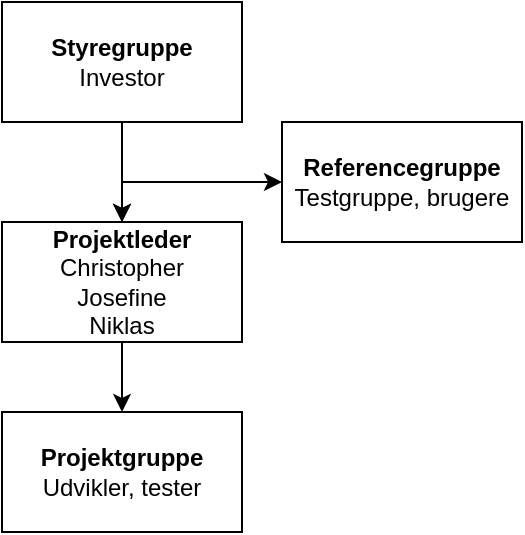 <mxfile version="13.0.7" type="github">
  <diagram id="AunSN8jirUo4fQzF3bQ8" name="Page-1">
    <mxGraphModel dx="946" dy="552" grid="1" gridSize="10" guides="1" tooltips="1" connect="1" arrows="1" fold="1" page="1" pageScale="1" pageWidth="827" pageHeight="1169" math="0" shadow="0">
      <root>
        <mxCell id="0" />
        <mxCell id="1" parent="0" />
        <mxCell id="mqvseYgeadqSDyIu-_Aa-3" value="" style="edgeStyle=orthogonalEdgeStyle;rounded=0;orthogonalLoop=1;jettySize=auto;html=1;" parent="1" source="mqvseYgeadqSDyIu-_Aa-1" target="mqvseYgeadqSDyIu-_Aa-2" edge="1">
          <mxGeometry relative="1" as="geometry" />
        </mxCell>
        <mxCell id="mqvseYgeadqSDyIu-_Aa-7" value="" style="edgeStyle=orthogonalEdgeStyle;rounded=0;orthogonalLoop=1;jettySize=auto;html=1;" parent="1" source="mqvseYgeadqSDyIu-_Aa-1" target="mqvseYgeadqSDyIu-_Aa-2" edge="1">
          <mxGeometry relative="1" as="geometry" />
        </mxCell>
        <mxCell id="mqvseYgeadqSDyIu-_Aa-9" value="" style="edgeStyle=orthogonalEdgeStyle;rounded=0;orthogonalLoop=1;jettySize=auto;html=1;" parent="1" source="mqvseYgeadqSDyIu-_Aa-1" target="mqvseYgeadqSDyIu-_Aa-8" edge="1">
          <mxGeometry relative="1" as="geometry">
            <Array as="points">
              <mxPoint x="410" y="470" />
            </Array>
          </mxGeometry>
        </mxCell>
        <mxCell id="mqvseYgeadqSDyIu-_Aa-1" value="&lt;b&gt;Styregruppe&lt;/b&gt;&lt;br&gt;Investor" style="rounded=0;whiteSpace=wrap;html=1;" parent="1" vertex="1">
          <mxGeometry x="350" y="380" width="120" height="60" as="geometry" />
        </mxCell>
        <mxCell id="mqvseYgeadqSDyIu-_Aa-8" value="&lt;b&gt;Referencegruppe&lt;/b&gt;&lt;br&gt;Testgruppe, brugere" style="rounded=0;whiteSpace=wrap;html=1;" parent="1" vertex="1">
          <mxGeometry x="490" y="440" width="120" height="60" as="geometry" />
        </mxCell>
        <mxCell id="mqvseYgeadqSDyIu-_Aa-5" value="" style="edgeStyle=orthogonalEdgeStyle;rounded=0;orthogonalLoop=1;jettySize=auto;html=1;" parent="1" source="mqvseYgeadqSDyIu-_Aa-2" target="mqvseYgeadqSDyIu-_Aa-4" edge="1">
          <mxGeometry relative="1" as="geometry" />
        </mxCell>
        <mxCell id="mqvseYgeadqSDyIu-_Aa-2" value="&lt;b&gt;Projektleder&lt;/b&gt;&lt;br&gt;Christopher&lt;br&gt;Josefine&lt;br&gt;Niklas" style="rounded=0;whiteSpace=wrap;html=1;" parent="1" vertex="1">
          <mxGeometry x="350" y="490" width="120" height="60" as="geometry" />
        </mxCell>
        <mxCell id="mqvseYgeadqSDyIu-_Aa-4" value="&lt;b&gt;Projektgruppe&lt;/b&gt;&lt;br&gt;Udvikler, tester" style="rounded=0;whiteSpace=wrap;html=1;" parent="1" vertex="1">
          <mxGeometry x="350" y="585" width="120" height="60" as="geometry" />
        </mxCell>
      </root>
    </mxGraphModel>
  </diagram>
</mxfile>
